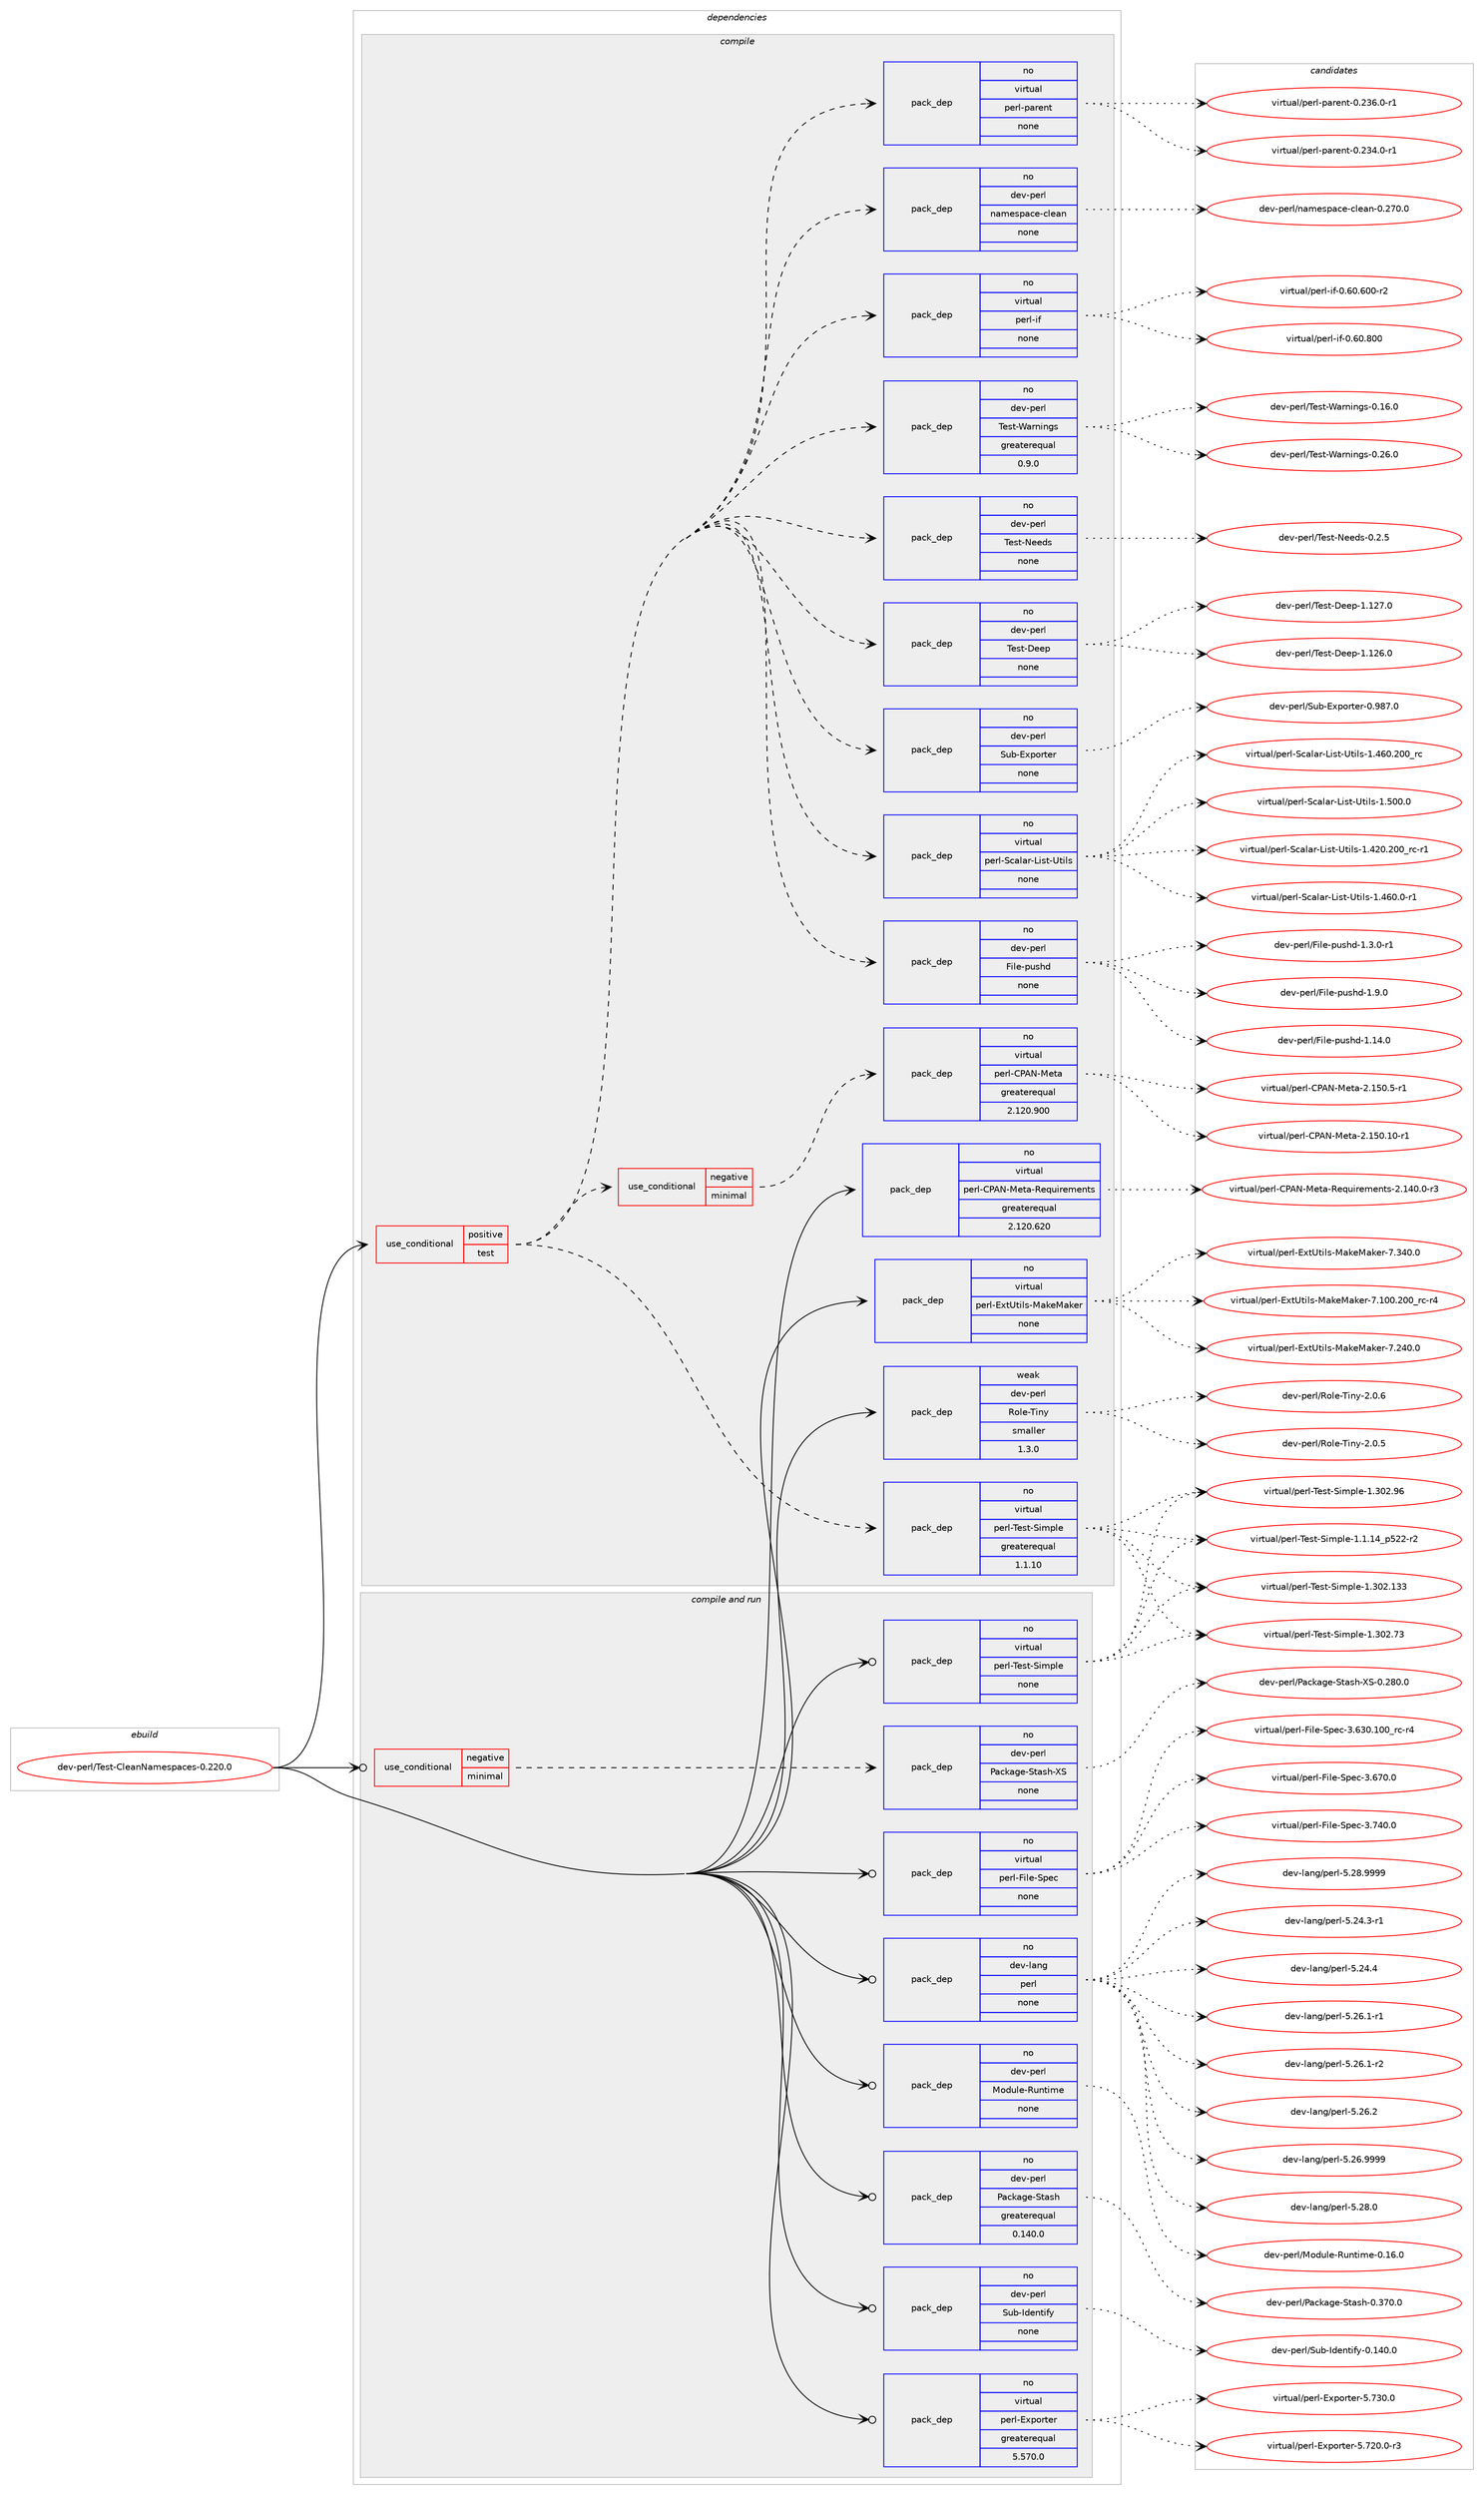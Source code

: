 digraph prolog {

# *************
# Graph options
# *************

newrank=true;
concentrate=true;
compound=true;
graph [rankdir=LR,fontname=Helvetica,fontsize=10,ranksep=1.5];#, ranksep=2.5, nodesep=0.2];
edge  [arrowhead=vee];
node  [fontname=Helvetica,fontsize=10];

# **********
# The ebuild
# **********

subgraph cluster_leftcol {
color=gray;
rank=same;
label=<<i>ebuild</i>>;
id [label="dev-perl/Test-CleanNamespaces-0.220.0", color=red, width=4, href="../dev-perl/Test-CleanNamespaces-0.220.0.svg"];
}

# ****************
# The dependencies
# ****************

subgraph cluster_midcol {
color=gray;
label=<<i>dependencies</i>>;
subgraph cluster_compile {
fillcolor="#eeeeee";
style=filled;
label=<<i>compile</i>>;
subgraph cond368903 {
dependency1389302 [label=<<TABLE BORDER="0" CELLBORDER="1" CELLSPACING="0" CELLPADDING="4"><TR><TD ROWSPAN="3" CELLPADDING="10">use_conditional</TD></TR><TR><TD>positive</TD></TR><TR><TD>test</TD></TR></TABLE>>, shape=none, color=red];
subgraph cond368904 {
dependency1389303 [label=<<TABLE BORDER="0" CELLBORDER="1" CELLSPACING="0" CELLPADDING="4"><TR><TD ROWSPAN="3" CELLPADDING="10">use_conditional</TD></TR><TR><TD>negative</TD></TR><TR><TD>minimal</TD></TR></TABLE>>, shape=none, color=red];
subgraph pack997335 {
dependency1389304 [label=<<TABLE BORDER="0" CELLBORDER="1" CELLSPACING="0" CELLPADDING="4" WIDTH="220"><TR><TD ROWSPAN="6" CELLPADDING="30">pack_dep</TD></TR><TR><TD WIDTH="110">no</TD></TR><TR><TD>virtual</TD></TR><TR><TD>perl-CPAN-Meta</TD></TR><TR><TD>greaterequal</TD></TR><TR><TD>2.120.900</TD></TR></TABLE>>, shape=none, color=blue];
}
dependency1389303:e -> dependency1389304:w [weight=20,style="dashed",arrowhead="vee"];
}
dependency1389302:e -> dependency1389303:w [weight=20,style="dashed",arrowhead="vee"];
subgraph pack997336 {
dependency1389305 [label=<<TABLE BORDER="0" CELLBORDER="1" CELLSPACING="0" CELLPADDING="4" WIDTH="220"><TR><TD ROWSPAN="6" CELLPADDING="30">pack_dep</TD></TR><TR><TD WIDTH="110">no</TD></TR><TR><TD>dev-perl</TD></TR><TR><TD>File-pushd</TD></TR><TR><TD>none</TD></TR><TR><TD></TD></TR></TABLE>>, shape=none, color=blue];
}
dependency1389302:e -> dependency1389305:w [weight=20,style="dashed",arrowhead="vee"];
subgraph pack997337 {
dependency1389306 [label=<<TABLE BORDER="0" CELLBORDER="1" CELLSPACING="0" CELLPADDING="4" WIDTH="220"><TR><TD ROWSPAN="6" CELLPADDING="30">pack_dep</TD></TR><TR><TD WIDTH="110">no</TD></TR><TR><TD>virtual</TD></TR><TR><TD>perl-Scalar-List-Utils</TD></TR><TR><TD>none</TD></TR><TR><TD></TD></TR></TABLE>>, shape=none, color=blue];
}
dependency1389302:e -> dependency1389306:w [weight=20,style="dashed",arrowhead="vee"];
subgraph pack997338 {
dependency1389307 [label=<<TABLE BORDER="0" CELLBORDER="1" CELLSPACING="0" CELLPADDING="4" WIDTH="220"><TR><TD ROWSPAN="6" CELLPADDING="30">pack_dep</TD></TR><TR><TD WIDTH="110">no</TD></TR><TR><TD>dev-perl</TD></TR><TR><TD>Sub-Exporter</TD></TR><TR><TD>none</TD></TR><TR><TD></TD></TR></TABLE>>, shape=none, color=blue];
}
dependency1389302:e -> dependency1389307:w [weight=20,style="dashed",arrowhead="vee"];
subgraph pack997339 {
dependency1389308 [label=<<TABLE BORDER="0" CELLBORDER="1" CELLSPACING="0" CELLPADDING="4" WIDTH="220"><TR><TD ROWSPAN="6" CELLPADDING="30">pack_dep</TD></TR><TR><TD WIDTH="110">no</TD></TR><TR><TD>dev-perl</TD></TR><TR><TD>Test-Deep</TD></TR><TR><TD>none</TD></TR><TR><TD></TD></TR></TABLE>>, shape=none, color=blue];
}
dependency1389302:e -> dependency1389308:w [weight=20,style="dashed",arrowhead="vee"];
subgraph pack997340 {
dependency1389309 [label=<<TABLE BORDER="0" CELLBORDER="1" CELLSPACING="0" CELLPADDING="4" WIDTH="220"><TR><TD ROWSPAN="6" CELLPADDING="30">pack_dep</TD></TR><TR><TD WIDTH="110">no</TD></TR><TR><TD>dev-perl</TD></TR><TR><TD>Test-Needs</TD></TR><TR><TD>none</TD></TR><TR><TD></TD></TR></TABLE>>, shape=none, color=blue];
}
dependency1389302:e -> dependency1389309:w [weight=20,style="dashed",arrowhead="vee"];
subgraph pack997341 {
dependency1389310 [label=<<TABLE BORDER="0" CELLBORDER="1" CELLSPACING="0" CELLPADDING="4" WIDTH="220"><TR><TD ROWSPAN="6" CELLPADDING="30">pack_dep</TD></TR><TR><TD WIDTH="110">no</TD></TR><TR><TD>virtual</TD></TR><TR><TD>perl-Test-Simple</TD></TR><TR><TD>greaterequal</TD></TR><TR><TD>1.1.10</TD></TR></TABLE>>, shape=none, color=blue];
}
dependency1389302:e -> dependency1389310:w [weight=20,style="dashed",arrowhead="vee"];
subgraph pack997342 {
dependency1389311 [label=<<TABLE BORDER="0" CELLBORDER="1" CELLSPACING="0" CELLPADDING="4" WIDTH="220"><TR><TD ROWSPAN="6" CELLPADDING="30">pack_dep</TD></TR><TR><TD WIDTH="110">no</TD></TR><TR><TD>dev-perl</TD></TR><TR><TD>Test-Warnings</TD></TR><TR><TD>greaterequal</TD></TR><TR><TD>0.9.0</TD></TR></TABLE>>, shape=none, color=blue];
}
dependency1389302:e -> dependency1389311:w [weight=20,style="dashed",arrowhead="vee"];
subgraph pack997343 {
dependency1389312 [label=<<TABLE BORDER="0" CELLBORDER="1" CELLSPACING="0" CELLPADDING="4" WIDTH="220"><TR><TD ROWSPAN="6" CELLPADDING="30">pack_dep</TD></TR><TR><TD WIDTH="110">no</TD></TR><TR><TD>virtual</TD></TR><TR><TD>perl-if</TD></TR><TR><TD>none</TD></TR><TR><TD></TD></TR></TABLE>>, shape=none, color=blue];
}
dependency1389302:e -> dependency1389312:w [weight=20,style="dashed",arrowhead="vee"];
subgraph pack997344 {
dependency1389313 [label=<<TABLE BORDER="0" CELLBORDER="1" CELLSPACING="0" CELLPADDING="4" WIDTH="220"><TR><TD ROWSPAN="6" CELLPADDING="30">pack_dep</TD></TR><TR><TD WIDTH="110">no</TD></TR><TR><TD>dev-perl</TD></TR><TR><TD>namespace-clean</TD></TR><TR><TD>none</TD></TR><TR><TD></TD></TR></TABLE>>, shape=none, color=blue];
}
dependency1389302:e -> dependency1389313:w [weight=20,style="dashed",arrowhead="vee"];
subgraph pack997345 {
dependency1389314 [label=<<TABLE BORDER="0" CELLBORDER="1" CELLSPACING="0" CELLPADDING="4" WIDTH="220"><TR><TD ROWSPAN="6" CELLPADDING="30">pack_dep</TD></TR><TR><TD WIDTH="110">no</TD></TR><TR><TD>virtual</TD></TR><TR><TD>perl-parent</TD></TR><TR><TD>none</TD></TR><TR><TD></TD></TR></TABLE>>, shape=none, color=blue];
}
dependency1389302:e -> dependency1389314:w [weight=20,style="dashed",arrowhead="vee"];
}
id:e -> dependency1389302:w [weight=20,style="solid",arrowhead="vee"];
subgraph pack997346 {
dependency1389315 [label=<<TABLE BORDER="0" CELLBORDER="1" CELLSPACING="0" CELLPADDING="4" WIDTH="220"><TR><TD ROWSPAN="6" CELLPADDING="30">pack_dep</TD></TR><TR><TD WIDTH="110">no</TD></TR><TR><TD>virtual</TD></TR><TR><TD>perl-CPAN-Meta-Requirements</TD></TR><TR><TD>greaterequal</TD></TR><TR><TD>2.120.620</TD></TR></TABLE>>, shape=none, color=blue];
}
id:e -> dependency1389315:w [weight=20,style="solid",arrowhead="vee"];
subgraph pack997347 {
dependency1389316 [label=<<TABLE BORDER="0" CELLBORDER="1" CELLSPACING="0" CELLPADDING="4" WIDTH="220"><TR><TD ROWSPAN="6" CELLPADDING="30">pack_dep</TD></TR><TR><TD WIDTH="110">no</TD></TR><TR><TD>virtual</TD></TR><TR><TD>perl-ExtUtils-MakeMaker</TD></TR><TR><TD>none</TD></TR><TR><TD></TD></TR></TABLE>>, shape=none, color=blue];
}
id:e -> dependency1389316:w [weight=20,style="solid",arrowhead="vee"];
subgraph pack997348 {
dependency1389317 [label=<<TABLE BORDER="0" CELLBORDER="1" CELLSPACING="0" CELLPADDING="4" WIDTH="220"><TR><TD ROWSPAN="6" CELLPADDING="30">pack_dep</TD></TR><TR><TD WIDTH="110">weak</TD></TR><TR><TD>dev-perl</TD></TR><TR><TD>Role-Tiny</TD></TR><TR><TD>smaller</TD></TR><TR><TD>1.3.0</TD></TR></TABLE>>, shape=none, color=blue];
}
id:e -> dependency1389317:w [weight=20,style="solid",arrowhead="vee"];
}
subgraph cluster_compileandrun {
fillcolor="#eeeeee";
style=filled;
label=<<i>compile and run</i>>;
subgraph cond368905 {
dependency1389318 [label=<<TABLE BORDER="0" CELLBORDER="1" CELLSPACING="0" CELLPADDING="4"><TR><TD ROWSPAN="3" CELLPADDING="10">use_conditional</TD></TR><TR><TD>negative</TD></TR><TR><TD>minimal</TD></TR></TABLE>>, shape=none, color=red];
subgraph pack997349 {
dependency1389319 [label=<<TABLE BORDER="0" CELLBORDER="1" CELLSPACING="0" CELLPADDING="4" WIDTH="220"><TR><TD ROWSPAN="6" CELLPADDING="30">pack_dep</TD></TR><TR><TD WIDTH="110">no</TD></TR><TR><TD>dev-perl</TD></TR><TR><TD>Package-Stash-XS</TD></TR><TR><TD>none</TD></TR><TR><TD></TD></TR></TABLE>>, shape=none, color=blue];
}
dependency1389318:e -> dependency1389319:w [weight=20,style="dashed",arrowhead="vee"];
}
id:e -> dependency1389318:w [weight=20,style="solid",arrowhead="odotvee"];
subgraph pack997350 {
dependency1389320 [label=<<TABLE BORDER="0" CELLBORDER="1" CELLSPACING="0" CELLPADDING="4" WIDTH="220"><TR><TD ROWSPAN="6" CELLPADDING="30">pack_dep</TD></TR><TR><TD WIDTH="110">no</TD></TR><TR><TD>dev-lang</TD></TR><TR><TD>perl</TD></TR><TR><TD>none</TD></TR><TR><TD></TD></TR></TABLE>>, shape=none, color=blue];
}
id:e -> dependency1389320:w [weight=20,style="solid",arrowhead="odotvee"];
subgraph pack997351 {
dependency1389321 [label=<<TABLE BORDER="0" CELLBORDER="1" CELLSPACING="0" CELLPADDING="4" WIDTH="220"><TR><TD ROWSPAN="6" CELLPADDING="30">pack_dep</TD></TR><TR><TD WIDTH="110">no</TD></TR><TR><TD>dev-perl</TD></TR><TR><TD>Module-Runtime</TD></TR><TR><TD>none</TD></TR><TR><TD></TD></TR></TABLE>>, shape=none, color=blue];
}
id:e -> dependency1389321:w [weight=20,style="solid",arrowhead="odotvee"];
subgraph pack997352 {
dependency1389322 [label=<<TABLE BORDER="0" CELLBORDER="1" CELLSPACING="0" CELLPADDING="4" WIDTH="220"><TR><TD ROWSPAN="6" CELLPADDING="30">pack_dep</TD></TR><TR><TD WIDTH="110">no</TD></TR><TR><TD>dev-perl</TD></TR><TR><TD>Package-Stash</TD></TR><TR><TD>greaterequal</TD></TR><TR><TD>0.140.0</TD></TR></TABLE>>, shape=none, color=blue];
}
id:e -> dependency1389322:w [weight=20,style="solid",arrowhead="odotvee"];
subgraph pack997353 {
dependency1389323 [label=<<TABLE BORDER="0" CELLBORDER="1" CELLSPACING="0" CELLPADDING="4" WIDTH="220"><TR><TD ROWSPAN="6" CELLPADDING="30">pack_dep</TD></TR><TR><TD WIDTH="110">no</TD></TR><TR><TD>dev-perl</TD></TR><TR><TD>Sub-Identify</TD></TR><TR><TD>none</TD></TR><TR><TD></TD></TR></TABLE>>, shape=none, color=blue];
}
id:e -> dependency1389323:w [weight=20,style="solid",arrowhead="odotvee"];
subgraph pack997354 {
dependency1389324 [label=<<TABLE BORDER="0" CELLBORDER="1" CELLSPACING="0" CELLPADDING="4" WIDTH="220"><TR><TD ROWSPAN="6" CELLPADDING="30">pack_dep</TD></TR><TR><TD WIDTH="110">no</TD></TR><TR><TD>virtual</TD></TR><TR><TD>perl-Exporter</TD></TR><TR><TD>greaterequal</TD></TR><TR><TD>5.570.0</TD></TR></TABLE>>, shape=none, color=blue];
}
id:e -> dependency1389324:w [weight=20,style="solid",arrowhead="odotvee"];
subgraph pack997355 {
dependency1389325 [label=<<TABLE BORDER="0" CELLBORDER="1" CELLSPACING="0" CELLPADDING="4" WIDTH="220"><TR><TD ROWSPAN="6" CELLPADDING="30">pack_dep</TD></TR><TR><TD WIDTH="110">no</TD></TR><TR><TD>virtual</TD></TR><TR><TD>perl-File-Spec</TD></TR><TR><TD>none</TD></TR><TR><TD></TD></TR></TABLE>>, shape=none, color=blue];
}
id:e -> dependency1389325:w [weight=20,style="solid",arrowhead="odotvee"];
subgraph pack997356 {
dependency1389326 [label=<<TABLE BORDER="0" CELLBORDER="1" CELLSPACING="0" CELLPADDING="4" WIDTH="220"><TR><TD ROWSPAN="6" CELLPADDING="30">pack_dep</TD></TR><TR><TD WIDTH="110">no</TD></TR><TR><TD>virtual</TD></TR><TR><TD>perl-Test-Simple</TD></TR><TR><TD>none</TD></TR><TR><TD></TD></TR></TABLE>>, shape=none, color=blue];
}
id:e -> dependency1389326:w [weight=20,style="solid",arrowhead="odotvee"];
}
subgraph cluster_run {
fillcolor="#eeeeee";
style=filled;
label=<<i>run</i>>;
}
}

# **************
# The candidates
# **************

subgraph cluster_choices {
rank=same;
color=gray;
label=<<i>candidates</i>>;

subgraph choice997335 {
color=black;
nodesep=1;
choice118105114116117971084711210111410845678065784577101116974550464953484649484511449 [label="virtual/perl-CPAN-Meta-2.150.10-r1", color=red, width=4,href="../virtual/perl-CPAN-Meta-2.150.10-r1.svg"];
choice1181051141161179710847112101114108456780657845771011169745504649534846534511449 [label="virtual/perl-CPAN-Meta-2.150.5-r1", color=red, width=4,href="../virtual/perl-CPAN-Meta-2.150.5-r1.svg"];
dependency1389304:e -> choice118105114116117971084711210111410845678065784577101116974550464953484649484511449:w [style=dotted,weight="100"];
dependency1389304:e -> choice1181051141161179710847112101114108456780657845771011169745504649534846534511449:w [style=dotted,weight="100"];
}
subgraph choice997336 {
color=black;
nodesep=1;
choice1001011184511210111410847701051081014511211711510410045494649524648 [label="dev-perl/File-pushd-1.14.0", color=red, width=4,href="../dev-perl/File-pushd-1.14.0.svg"];
choice100101118451121011141084770105108101451121171151041004549465146484511449 [label="dev-perl/File-pushd-1.3.0-r1", color=red, width=4,href="../dev-perl/File-pushd-1.3.0-r1.svg"];
choice10010111845112101114108477010510810145112117115104100454946574648 [label="dev-perl/File-pushd-1.9.0", color=red, width=4,href="../dev-perl/File-pushd-1.9.0.svg"];
dependency1389305:e -> choice1001011184511210111410847701051081014511211711510410045494649524648:w [style=dotted,weight="100"];
dependency1389305:e -> choice100101118451121011141084770105108101451121171151041004549465146484511449:w [style=dotted,weight="100"];
dependency1389305:e -> choice10010111845112101114108477010510810145112117115104100454946574648:w [style=dotted,weight="100"];
}
subgraph choice997337 {
color=black;
nodesep=1;
choice11810511411611797108471121011141084583999710897114457610511511645851161051081154549465250484650484895114994511449 [label="virtual/perl-Scalar-List-Utils-1.420.200_rc-r1", color=red, width=4,href="../virtual/perl-Scalar-List-Utils-1.420.200_rc-r1.svg"];
choice118105114116117971084711210111410845839997108971144576105115116458511610510811545494652544846484511449 [label="virtual/perl-Scalar-List-Utils-1.460.0-r1", color=red, width=4,href="../virtual/perl-Scalar-List-Utils-1.460.0-r1.svg"];
choice1181051141161179710847112101114108458399971089711445761051151164585116105108115454946525448465048489511499 [label="virtual/perl-Scalar-List-Utils-1.460.200_rc", color=red, width=4,href="../virtual/perl-Scalar-List-Utils-1.460.200_rc.svg"];
choice11810511411611797108471121011141084583999710897114457610511511645851161051081154549465348484648 [label="virtual/perl-Scalar-List-Utils-1.500.0", color=red, width=4,href="../virtual/perl-Scalar-List-Utils-1.500.0.svg"];
dependency1389306:e -> choice11810511411611797108471121011141084583999710897114457610511511645851161051081154549465250484650484895114994511449:w [style=dotted,weight="100"];
dependency1389306:e -> choice118105114116117971084711210111410845839997108971144576105115116458511610510811545494652544846484511449:w [style=dotted,weight="100"];
dependency1389306:e -> choice1181051141161179710847112101114108458399971089711445761051151164585116105108115454946525448465048489511499:w [style=dotted,weight="100"];
dependency1389306:e -> choice11810511411611797108471121011141084583999710897114457610511511645851161051081154549465348484648:w [style=dotted,weight="100"];
}
subgraph choice997338 {
color=black;
nodesep=1;
choice1001011184511210111410847831179845691201121111141161011144548465756554648 [label="dev-perl/Sub-Exporter-0.987.0", color=red, width=4,href="../dev-perl/Sub-Exporter-0.987.0.svg"];
dependency1389307:e -> choice1001011184511210111410847831179845691201121111141161011144548465756554648:w [style=dotted,weight="100"];
}
subgraph choice997339 {
color=black;
nodesep=1;
choice10010111845112101114108478410111511645681011011124549464950544648 [label="dev-perl/Test-Deep-1.126.0", color=red, width=4,href="../dev-perl/Test-Deep-1.126.0.svg"];
choice10010111845112101114108478410111511645681011011124549464950554648 [label="dev-perl/Test-Deep-1.127.0", color=red, width=4,href="../dev-perl/Test-Deep-1.127.0.svg"];
dependency1389308:e -> choice10010111845112101114108478410111511645681011011124549464950544648:w [style=dotted,weight="100"];
dependency1389308:e -> choice10010111845112101114108478410111511645681011011124549464950554648:w [style=dotted,weight="100"];
}
subgraph choice997340 {
color=black;
nodesep=1;
choice1001011184511210111410847841011151164578101101100115454846504653 [label="dev-perl/Test-Needs-0.2.5", color=red, width=4,href="../dev-perl/Test-Needs-0.2.5.svg"];
dependency1389309:e -> choice1001011184511210111410847841011151164578101101100115454846504653:w [style=dotted,weight="100"];
}
subgraph choice997341 {
color=black;
nodesep=1;
choice11810511411611797108471121011141084584101115116458310510911210810145494649464952951125350504511450 [label="virtual/perl-Test-Simple-1.1.14_p522-r2", color=red, width=4,href="../virtual/perl-Test-Simple-1.1.14_p522-r2.svg"];
choice11810511411611797108471121011141084584101115116458310510911210810145494651485046495151 [label="virtual/perl-Test-Simple-1.302.133", color=red, width=4,href="../virtual/perl-Test-Simple-1.302.133.svg"];
choice118105114116117971084711210111410845841011151164583105109112108101454946514850465551 [label="virtual/perl-Test-Simple-1.302.73", color=red, width=4,href="../virtual/perl-Test-Simple-1.302.73.svg"];
choice118105114116117971084711210111410845841011151164583105109112108101454946514850465754 [label="virtual/perl-Test-Simple-1.302.96", color=red, width=4,href="../virtual/perl-Test-Simple-1.302.96.svg"];
dependency1389310:e -> choice11810511411611797108471121011141084584101115116458310510911210810145494649464952951125350504511450:w [style=dotted,weight="100"];
dependency1389310:e -> choice11810511411611797108471121011141084584101115116458310510911210810145494651485046495151:w [style=dotted,weight="100"];
dependency1389310:e -> choice118105114116117971084711210111410845841011151164583105109112108101454946514850465551:w [style=dotted,weight="100"];
dependency1389310:e -> choice118105114116117971084711210111410845841011151164583105109112108101454946514850465754:w [style=dotted,weight="100"];
}
subgraph choice997342 {
color=black;
nodesep=1;
choice10010111845112101114108478410111511645879711411010511010311545484649544648 [label="dev-perl/Test-Warnings-0.16.0", color=red, width=4,href="../dev-perl/Test-Warnings-0.16.0.svg"];
choice10010111845112101114108478410111511645879711411010511010311545484650544648 [label="dev-perl/Test-Warnings-0.26.0", color=red, width=4,href="../dev-perl/Test-Warnings-0.26.0.svg"];
dependency1389311:e -> choice10010111845112101114108478410111511645879711411010511010311545484649544648:w [style=dotted,weight="100"];
dependency1389311:e -> choice10010111845112101114108478410111511645879711411010511010311545484650544648:w [style=dotted,weight="100"];
}
subgraph choice997343 {
color=black;
nodesep=1;
choice1181051141161179710847112101114108451051024548465448465448484511450 [label="virtual/perl-if-0.60.600-r2", color=red, width=4,href="../virtual/perl-if-0.60.600-r2.svg"];
choice118105114116117971084711210111410845105102454846544846564848 [label="virtual/perl-if-0.60.800", color=red, width=4,href="../virtual/perl-if-0.60.800.svg"];
dependency1389312:e -> choice1181051141161179710847112101114108451051024548465448465448484511450:w [style=dotted,weight="100"];
dependency1389312:e -> choice118105114116117971084711210111410845105102454846544846564848:w [style=dotted,weight="100"];
}
subgraph choice997344 {
color=black;
nodesep=1;
choice10010111845112101114108471109710910111511297991014599108101971104548465055484648 [label="dev-perl/namespace-clean-0.270.0", color=red, width=4,href="../dev-perl/namespace-clean-0.270.0.svg"];
dependency1389313:e -> choice10010111845112101114108471109710910111511297991014599108101971104548465055484648:w [style=dotted,weight="100"];
}
subgraph choice997345 {
color=black;
nodesep=1;
choice1181051141161179710847112101114108451129711410111011645484650515246484511449 [label="virtual/perl-parent-0.234.0-r1", color=red, width=4,href="../virtual/perl-parent-0.234.0-r1.svg"];
choice1181051141161179710847112101114108451129711410111011645484650515446484511449 [label="virtual/perl-parent-0.236.0-r1", color=red, width=4,href="../virtual/perl-parent-0.236.0-r1.svg"];
dependency1389314:e -> choice1181051141161179710847112101114108451129711410111011645484650515246484511449:w [style=dotted,weight="100"];
dependency1389314:e -> choice1181051141161179710847112101114108451129711410111011645484650515446484511449:w [style=dotted,weight="100"];
}
subgraph choice997346 {
color=black;
nodesep=1;
choice11810511411611797108471121011141084567806578457710111697458210111311710511410110910111011611545504649524846484511451 [label="virtual/perl-CPAN-Meta-Requirements-2.140.0-r3", color=red, width=4,href="../virtual/perl-CPAN-Meta-Requirements-2.140.0-r3.svg"];
dependency1389315:e -> choice11810511411611797108471121011141084567806578457710111697458210111311710511410110910111011611545504649524846484511451:w [style=dotted,weight="100"];
}
subgraph choice997347 {
color=black;
nodesep=1;
choice118105114116117971084711210111410845691201168511610510811545779710710177971071011144555464948484650484895114994511452 [label="virtual/perl-ExtUtils-MakeMaker-7.100.200_rc-r4", color=red, width=4,href="../virtual/perl-ExtUtils-MakeMaker-7.100.200_rc-r4.svg"];
choice118105114116117971084711210111410845691201168511610510811545779710710177971071011144555465052484648 [label="virtual/perl-ExtUtils-MakeMaker-7.240.0", color=red, width=4,href="../virtual/perl-ExtUtils-MakeMaker-7.240.0.svg"];
choice118105114116117971084711210111410845691201168511610510811545779710710177971071011144555465152484648 [label="virtual/perl-ExtUtils-MakeMaker-7.340.0", color=red, width=4,href="../virtual/perl-ExtUtils-MakeMaker-7.340.0.svg"];
dependency1389316:e -> choice118105114116117971084711210111410845691201168511610510811545779710710177971071011144555464948484650484895114994511452:w [style=dotted,weight="100"];
dependency1389316:e -> choice118105114116117971084711210111410845691201168511610510811545779710710177971071011144555465052484648:w [style=dotted,weight="100"];
dependency1389316:e -> choice118105114116117971084711210111410845691201168511610510811545779710710177971071011144555465152484648:w [style=dotted,weight="100"];
}
subgraph choice997348 {
color=black;
nodesep=1;
choice1001011184511210111410847821111081014584105110121455046484653 [label="dev-perl/Role-Tiny-2.0.5", color=red, width=4,href="../dev-perl/Role-Tiny-2.0.5.svg"];
choice1001011184511210111410847821111081014584105110121455046484654 [label="dev-perl/Role-Tiny-2.0.6", color=red, width=4,href="../dev-perl/Role-Tiny-2.0.6.svg"];
dependency1389317:e -> choice1001011184511210111410847821111081014584105110121455046484653:w [style=dotted,weight="100"];
dependency1389317:e -> choice1001011184511210111410847821111081014584105110121455046484654:w [style=dotted,weight="100"];
}
subgraph choice997349 {
color=black;
nodesep=1;
choice1001011184511210111410847809799107971031014583116971151044588834548465056484648 [label="dev-perl/Package-Stash-XS-0.280.0", color=red, width=4,href="../dev-perl/Package-Stash-XS-0.280.0.svg"];
dependency1389319:e -> choice1001011184511210111410847809799107971031014583116971151044588834548465056484648:w [style=dotted,weight="100"];
}
subgraph choice997350 {
color=black;
nodesep=1;
choice100101118451089711010347112101114108455346505246514511449 [label="dev-lang/perl-5.24.3-r1", color=red, width=4,href="../dev-lang/perl-5.24.3-r1.svg"];
choice10010111845108971101034711210111410845534650524652 [label="dev-lang/perl-5.24.4", color=red, width=4,href="../dev-lang/perl-5.24.4.svg"];
choice100101118451089711010347112101114108455346505446494511449 [label="dev-lang/perl-5.26.1-r1", color=red, width=4,href="../dev-lang/perl-5.26.1-r1.svg"];
choice100101118451089711010347112101114108455346505446494511450 [label="dev-lang/perl-5.26.1-r2", color=red, width=4,href="../dev-lang/perl-5.26.1-r2.svg"];
choice10010111845108971101034711210111410845534650544650 [label="dev-lang/perl-5.26.2", color=red, width=4,href="../dev-lang/perl-5.26.2.svg"];
choice10010111845108971101034711210111410845534650544657575757 [label="dev-lang/perl-5.26.9999", color=red, width=4,href="../dev-lang/perl-5.26.9999.svg"];
choice10010111845108971101034711210111410845534650564648 [label="dev-lang/perl-5.28.0", color=red, width=4,href="../dev-lang/perl-5.28.0.svg"];
choice10010111845108971101034711210111410845534650564657575757 [label="dev-lang/perl-5.28.9999", color=red, width=4,href="../dev-lang/perl-5.28.9999.svg"];
dependency1389320:e -> choice100101118451089711010347112101114108455346505246514511449:w [style=dotted,weight="100"];
dependency1389320:e -> choice10010111845108971101034711210111410845534650524652:w [style=dotted,weight="100"];
dependency1389320:e -> choice100101118451089711010347112101114108455346505446494511449:w [style=dotted,weight="100"];
dependency1389320:e -> choice100101118451089711010347112101114108455346505446494511450:w [style=dotted,weight="100"];
dependency1389320:e -> choice10010111845108971101034711210111410845534650544650:w [style=dotted,weight="100"];
dependency1389320:e -> choice10010111845108971101034711210111410845534650544657575757:w [style=dotted,weight="100"];
dependency1389320:e -> choice10010111845108971101034711210111410845534650564648:w [style=dotted,weight="100"];
dependency1389320:e -> choice10010111845108971101034711210111410845534650564657575757:w [style=dotted,weight="100"];
}
subgraph choice997351 {
color=black;
nodesep=1;
choice100101118451121011141084777111100117108101458211711011610510910145484649544648 [label="dev-perl/Module-Runtime-0.16.0", color=red, width=4,href="../dev-perl/Module-Runtime-0.16.0.svg"];
dependency1389321:e -> choice100101118451121011141084777111100117108101458211711011610510910145484649544648:w [style=dotted,weight="100"];
}
subgraph choice997352 {
color=black;
nodesep=1;
choice1001011184511210111410847809799107971031014583116971151044548465155484648 [label="dev-perl/Package-Stash-0.370.0", color=red, width=4,href="../dev-perl/Package-Stash-0.370.0.svg"];
dependency1389322:e -> choice1001011184511210111410847809799107971031014583116971151044548465155484648:w [style=dotted,weight="100"];
}
subgraph choice997353 {
color=black;
nodesep=1;
choice1001011184511210111410847831179845731001011101161051021214548464952484648 [label="dev-perl/Sub-Identify-0.140.0", color=red, width=4,href="../dev-perl/Sub-Identify-0.140.0.svg"];
dependency1389323:e -> choice1001011184511210111410847831179845731001011101161051021214548464952484648:w [style=dotted,weight="100"];
}
subgraph choice997354 {
color=black;
nodesep=1;
choice1181051141161179710847112101114108456912011211111411610111445534655504846484511451 [label="virtual/perl-Exporter-5.720.0-r3", color=red, width=4,href="../virtual/perl-Exporter-5.720.0-r3.svg"];
choice118105114116117971084711210111410845691201121111141161011144553465551484648 [label="virtual/perl-Exporter-5.730.0", color=red, width=4,href="../virtual/perl-Exporter-5.730.0.svg"];
dependency1389324:e -> choice1181051141161179710847112101114108456912011211111411610111445534655504846484511451:w [style=dotted,weight="100"];
dependency1389324:e -> choice118105114116117971084711210111410845691201121111141161011144553465551484648:w [style=dotted,weight="100"];
}
subgraph choice997355 {
color=black;
nodesep=1;
choice118105114116117971084711210111410845701051081014583112101994551465451484649484895114994511452 [label="virtual/perl-File-Spec-3.630.100_rc-r4", color=red, width=4,href="../virtual/perl-File-Spec-3.630.100_rc-r4.svg"];
choice118105114116117971084711210111410845701051081014583112101994551465455484648 [label="virtual/perl-File-Spec-3.670.0", color=red, width=4,href="../virtual/perl-File-Spec-3.670.0.svg"];
choice118105114116117971084711210111410845701051081014583112101994551465552484648 [label="virtual/perl-File-Spec-3.740.0", color=red, width=4,href="../virtual/perl-File-Spec-3.740.0.svg"];
dependency1389325:e -> choice118105114116117971084711210111410845701051081014583112101994551465451484649484895114994511452:w [style=dotted,weight="100"];
dependency1389325:e -> choice118105114116117971084711210111410845701051081014583112101994551465455484648:w [style=dotted,weight="100"];
dependency1389325:e -> choice118105114116117971084711210111410845701051081014583112101994551465552484648:w [style=dotted,weight="100"];
}
subgraph choice997356 {
color=black;
nodesep=1;
choice11810511411611797108471121011141084584101115116458310510911210810145494649464952951125350504511450 [label="virtual/perl-Test-Simple-1.1.14_p522-r2", color=red, width=4,href="../virtual/perl-Test-Simple-1.1.14_p522-r2.svg"];
choice11810511411611797108471121011141084584101115116458310510911210810145494651485046495151 [label="virtual/perl-Test-Simple-1.302.133", color=red, width=4,href="../virtual/perl-Test-Simple-1.302.133.svg"];
choice118105114116117971084711210111410845841011151164583105109112108101454946514850465551 [label="virtual/perl-Test-Simple-1.302.73", color=red, width=4,href="../virtual/perl-Test-Simple-1.302.73.svg"];
choice118105114116117971084711210111410845841011151164583105109112108101454946514850465754 [label="virtual/perl-Test-Simple-1.302.96", color=red, width=4,href="../virtual/perl-Test-Simple-1.302.96.svg"];
dependency1389326:e -> choice11810511411611797108471121011141084584101115116458310510911210810145494649464952951125350504511450:w [style=dotted,weight="100"];
dependency1389326:e -> choice11810511411611797108471121011141084584101115116458310510911210810145494651485046495151:w [style=dotted,weight="100"];
dependency1389326:e -> choice118105114116117971084711210111410845841011151164583105109112108101454946514850465551:w [style=dotted,weight="100"];
dependency1389326:e -> choice118105114116117971084711210111410845841011151164583105109112108101454946514850465754:w [style=dotted,weight="100"];
}
}

}
